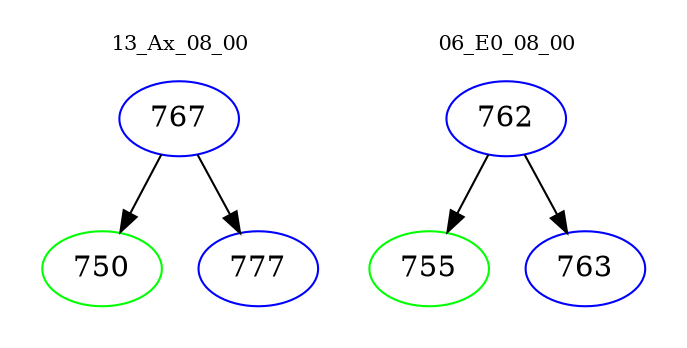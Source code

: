 digraph{
subgraph cluster_0 {
color = white
label = "13_Ax_08_00";
fontsize=10;
T0_767 [label="767", color="blue"]
T0_767 -> T0_750 [color="black"]
T0_750 [label="750", color="green"]
T0_767 -> T0_777 [color="black"]
T0_777 [label="777", color="blue"]
}
subgraph cluster_1 {
color = white
label = "06_E0_08_00";
fontsize=10;
T1_762 [label="762", color="blue"]
T1_762 -> T1_755 [color="black"]
T1_755 [label="755", color="green"]
T1_762 -> T1_763 [color="black"]
T1_763 [label="763", color="blue"]
}
}
